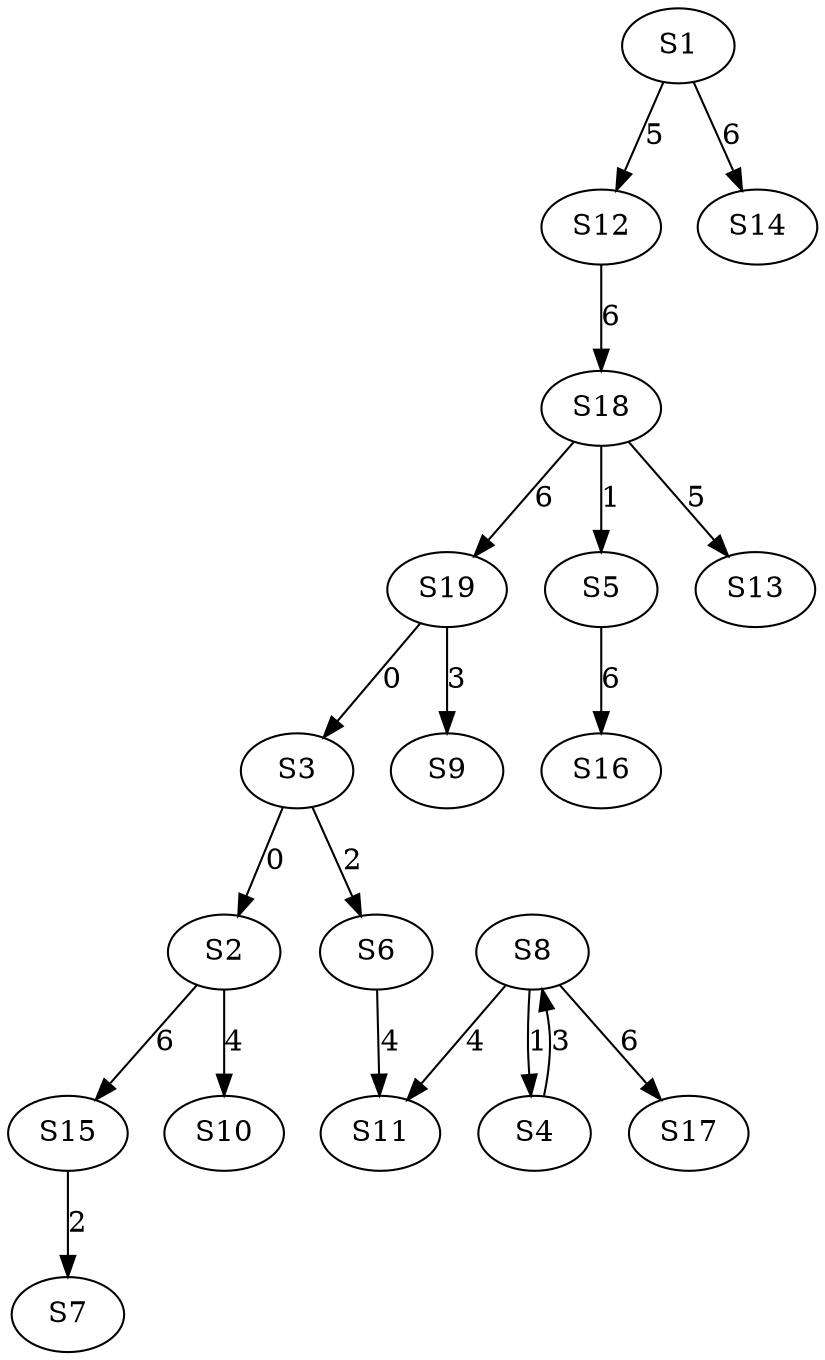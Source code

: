 strict digraph {
	S3 -> S2 [ label = 0 ];
	S19 -> S3 [ label = 0 ];
	S8 -> S4 [ label = 1 ];
	S18 -> S5 [ label = 1 ];
	S3 -> S6 [ label = 2 ];
	S15 -> S7 [ label = 2 ];
	S4 -> S8 [ label = 3 ];
	S19 -> S9 [ label = 3 ];
	S2 -> S10 [ label = 4 ];
	S6 -> S11 [ label = 4 ];
	S1 -> S12 [ label = 5 ];
	S18 -> S13 [ label = 5 ];
	S1 -> S14 [ label = 6 ];
	S2 -> S15 [ label = 6 ];
	S5 -> S16 [ label = 6 ];
	S8 -> S17 [ label = 6 ];
	S12 -> S18 [ label = 6 ];
	S18 -> S19 [ label = 6 ];
	S8 -> S11 [ label = 4 ];
}